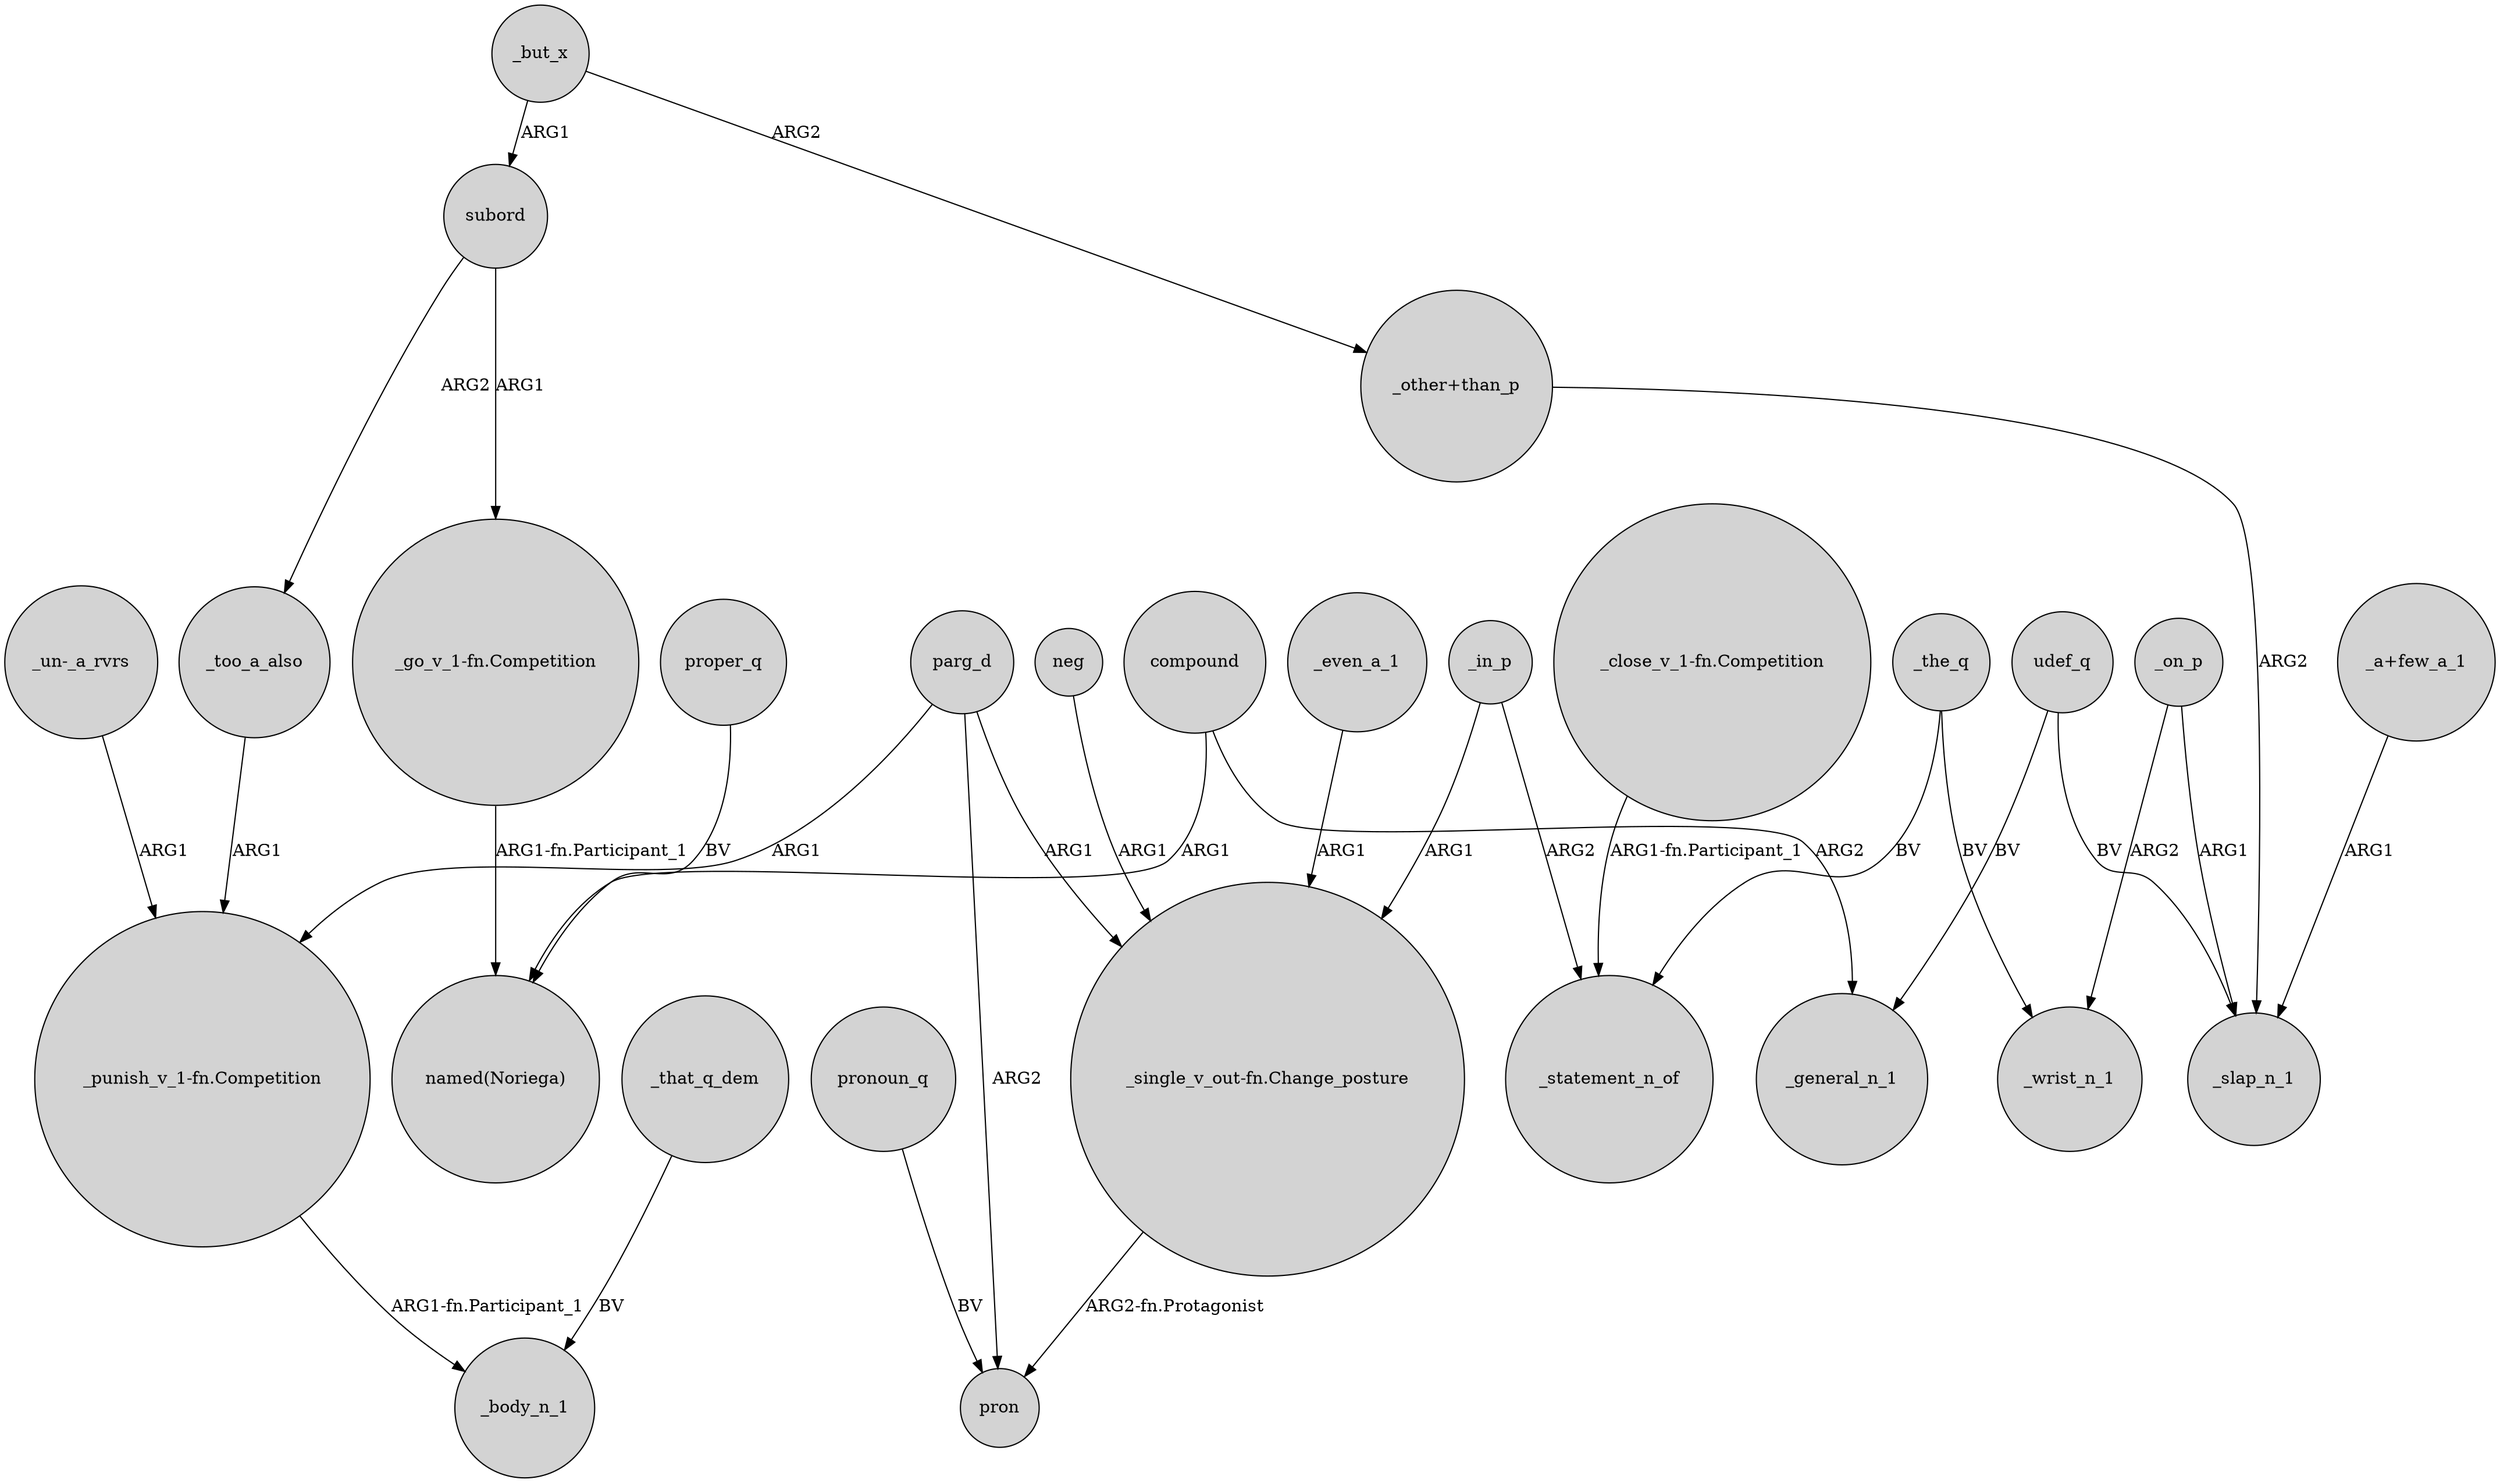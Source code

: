 digraph {
	node [shape=circle style=filled]
	compound -> "named(Noriega)" [label=ARG1]
	"_close_v_1-fn.Competition" -> _statement_n_of [label="ARG1-fn.Participant_1"]
	compound -> _general_n_1 [label=ARG2]
	_in_p -> "_single_v_out-fn.Change_posture" [label=ARG1]
	neg -> "_single_v_out-fn.Change_posture" [label=ARG1]
	parg_d -> pron [label=ARG2]
	_on_p -> _slap_n_1 [label=ARG1]
	"_a+few_a_1" -> _slap_n_1 [label=ARG1]
	_the_q -> _wrist_n_1 [label=BV]
	"_single_v_out-fn.Change_posture" -> pron [label="ARG2-fn.Protagonist"]
	pronoun_q -> pron [label=BV]
	subord -> "_go_v_1-fn.Competition" [label=ARG1]
	_even_a_1 -> "_single_v_out-fn.Change_posture" [label=ARG1]
	"_other+than_p" -> _slap_n_1 [label=ARG2]
	"_go_v_1-fn.Competition" -> "named(Noriega)" [label="ARG1-fn.Participant_1"]
	udef_q -> _general_n_1 [label=BV]
	udef_q -> _slap_n_1 [label=BV]
	_the_q -> _statement_n_of [label=BV]
	_but_x -> "_other+than_p" [label=ARG2]
	"_punish_v_1-fn.Competition" -> _body_n_1 [label="ARG1-fn.Participant_1"]
	parg_d -> "_punish_v_1-fn.Competition" [label=ARG1]
	"_un-_a_rvrs" -> "_punish_v_1-fn.Competition" [label=ARG1]
	parg_d -> "_single_v_out-fn.Change_posture" [label=ARG1]
	_in_p -> _statement_n_of [label=ARG2]
	_that_q_dem -> _body_n_1 [label=BV]
	_on_p -> _wrist_n_1 [label=ARG2]
	_too_a_also -> "_punish_v_1-fn.Competition" [label=ARG1]
	subord -> _too_a_also [label=ARG2]
	proper_q -> "named(Noriega)" [label=BV]
	_but_x -> subord [label=ARG1]
}
